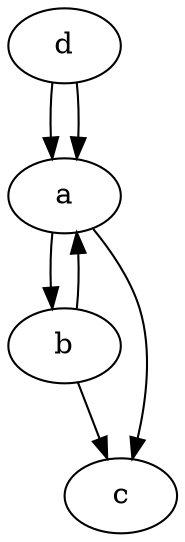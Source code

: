 digraph {      
    a b c d;
    
    a -> b
    a -> c
    
    b -> a
    b -> c

    d -> a
    d -> a
}
